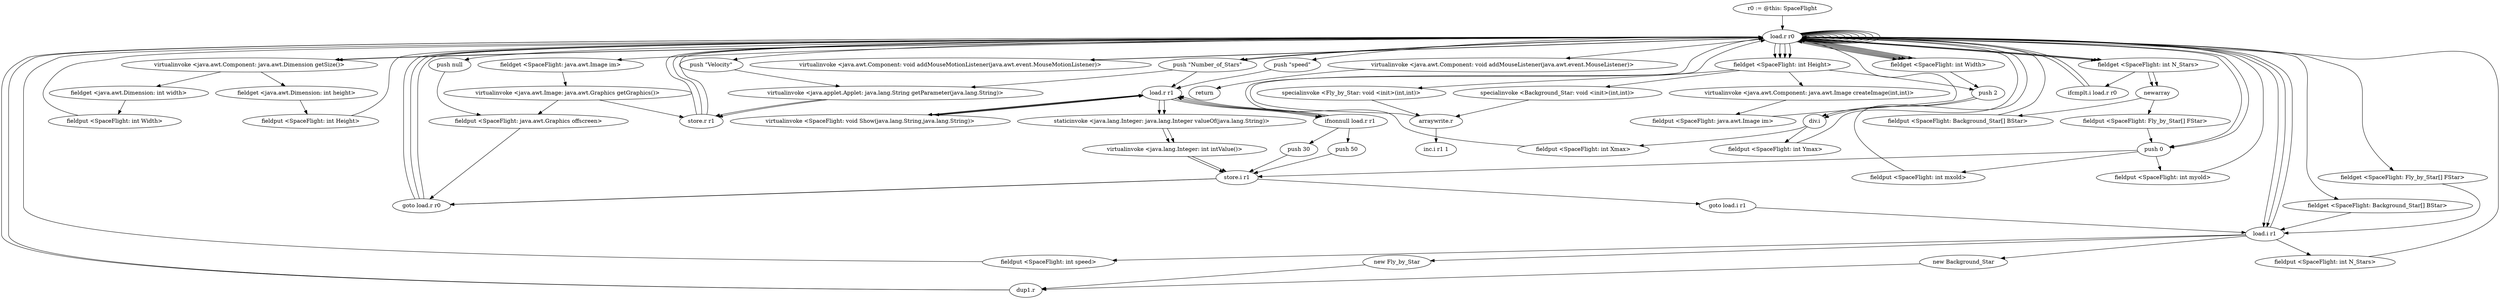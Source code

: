 digraph "" {
    "r0 := @this: SpaceFlight"
    "load.r r0"
    "r0 := @this: SpaceFlight"->"load.r r0";
    "load.r r0"->"load.r r0";
    "virtualinvoke <java.awt.Component: java.awt.Dimension getSize()>"
    "load.r r0"->"virtualinvoke <java.awt.Component: java.awt.Dimension getSize()>";
    "fieldget <java.awt.Dimension: int width>"
    "virtualinvoke <java.awt.Component: java.awt.Dimension getSize()>"->"fieldget <java.awt.Dimension: int width>";
    "fieldput <SpaceFlight: int Width>"
    "fieldget <java.awt.Dimension: int width>"->"fieldput <SpaceFlight: int Width>";
    "fieldput <SpaceFlight: int Width>"->"load.r r0";
    "load.r r0"->"load.r r0";
    "load.r r0"->"virtualinvoke <java.awt.Component: java.awt.Dimension getSize()>";
    "fieldget <java.awt.Dimension: int height>"
    "virtualinvoke <java.awt.Component: java.awt.Dimension getSize()>"->"fieldget <java.awt.Dimension: int height>";
    "fieldput <SpaceFlight: int Height>"
    "fieldget <java.awt.Dimension: int height>"->"fieldput <SpaceFlight: int Height>";
    "fieldput <SpaceFlight: int Height>"->"load.r r0";
    "push \"Velocity\""
    "load.r r0"->"push \"Velocity\"";
    "virtualinvoke <java.applet.Applet: java.lang.String getParameter(java.lang.String)>"
    "push \"Velocity\""->"virtualinvoke <java.applet.Applet: java.lang.String getParameter(java.lang.String)>";
    "store.r r1"
    "virtualinvoke <java.applet.Applet: java.lang.String getParameter(java.lang.String)>"->"store.r r1";
    "store.r r1"->"load.r r0";
    "push \"speed\""
    "load.r r0"->"push \"speed\"";
    "load.r r1"
    "push \"speed\""->"load.r r1";
    "virtualinvoke <SpaceFlight: void Show(java.lang.String,java.lang.String)>"
    "load.r r1"->"virtualinvoke <SpaceFlight: void Show(java.lang.String,java.lang.String)>";
    "virtualinvoke <SpaceFlight: void Show(java.lang.String,java.lang.String)>"->"load.r r1";
    "ifnonnull load.r r1"
    "load.r r1"->"ifnonnull load.r r1";
    "push 50"
    "ifnonnull load.r r1"->"push 50";
    "store.i r1"
    "push 50"->"store.i r1";
    "goto load.r r0"
    "store.i r1"->"goto load.r r0";
    "goto load.r r0"->"load.r r0";
    "load.i r1"
    "load.r r0"->"load.i r1";
    "fieldput <SpaceFlight: int speed>"
    "load.i r1"->"fieldput <SpaceFlight: int speed>";
    "fieldput <SpaceFlight: int speed>"->"load.r r0";
    "push \"Number_of_Stars\""
    "load.r r0"->"push \"Number_of_Stars\"";
    "push \"Number_of_Stars\""->"virtualinvoke <java.applet.Applet: java.lang.String getParameter(java.lang.String)>";
    "virtualinvoke <java.applet.Applet: java.lang.String getParameter(java.lang.String)>"->"store.r r1";
    "store.r r1"->"load.r r0";
    "load.r r0"->"push \"Number_of_Stars\"";
    "push \"Number_of_Stars\""->"load.r r1";
    "load.r r1"->"virtualinvoke <SpaceFlight: void Show(java.lang.String,java.lang.String)>";
    "virtualinvoke <SpaceFlight: void Show(java.lang.String,java.lang.String)>"->"load.r r1";
    "load.r r1"->"ifnonnull load.r r1";
    "push 30"
    "ifnonnull load.r r1"->"push 30";
    "push 30"->"store.i r1";
    "store.i r1"->"goto load.r r0";
    "goto load.r r0"->"load.r r0";
    "load.r r0"->"load.i r1";
    "fieldput <SpaceFlight: int N_Stars>"
    "load.i r1"->"fieldput <SpaceFlight: int N_Stars>";
    "fieldput <SpaceFlight: int N_Stars>"->"load.r r0";
    "load.r r0"->"load.r r0";
    "load.r r0"->"load.r r0";
    "fieldget <SpaceFlight: int Width>"
    "load.r r0"->"fieldget <SpaceFlight: int Width>";
    "fieldget <SpaceFlight: int Width>"->"load.r r0";
    "fieldget <SpaceFlight: int Height>"
    "load.r r0"->"fieldget <SpaceFlight: int Height>";
    "virtualinvoke <java.awt.Component: java.awt.Image createImage(int,int)>"
    "fieldget <SpaceFlight: int Height>"->"virtualinvoke <java.awt.Component: java.awt.Image createImage(int,int)>";
    "fieldput <SpaceFlight: java.awt.Image im>"
    "virtualinvoke <java.awt.Component: java.awt.Image createImage(int,int)>"->"fieldput <SpaceFlight: java.awt.Image im>";
    "fieldput <SpaceFlight: java.awt.Image im>"->"load.r r0";
    "load.r r0"->"load.r r0";
    "fieldget <SpaceFlight: java.awt.Image im>"
    "load.r r0"->"fieldget <SpaceFlight: java.awt.Image im>";
    "virtualinvoke <java.awt.Image: java.awt.Graphics getGraphics()>"
    "fieldget <SpaceFlight: java.awt.Image im>"->"virtualinvoke <java.awt.Image: java.awt.Graphics getGraphics()>";
    "fieldput <SpaceFlight: java.awt.Graphics offscreen>"
    "virtualinvoke <java.awt.Image: java.awt.Graphics getGraphics()>"->"fieldput <SpaceFlight: java.awt.Graphics offscreen>";
    "fieldput <SpaceFlight: java.awt.Graphics offscreen>"->"goto load.r r0";
    "goto load.r r0"->"load.r r0";
    "load.r r0"->"load.r r0";
    "fieldget <SpaceFlight: int N_Stars>"
    "load.r r0"->"fieldget <SpaceFlight: int N_Stars>";
    "newarray"
    "fieldget <SpaceFlight: int N_Stars>"->"newarray";
    "fieldput <SpaceFlight: Background_Star[] BStar>"
    "newarray"->"fieldput <SpaceFlight: Background_Star[] BStar>";
    "fieldput <SpaceFlight: Background_Star[] BStar>"->"load.r r0";
    "load.r r0"->"load.r r0";
    "load.r r0"->"fieldget <SpaceFlight: int N_Stars>";
    "fieldget <SpaceFlight: int N_Stars>"->"newarray";
    "fieldput <SpaceFlight: Fly_by_Star[] FStar>"
    "newarray"->"fieldput <SpaceFlight: Fly_by_Star[] FStar>";
    "push 0"
    "fieldput <SpaceFlight: Fly_by_Star[] FStar>"->"push 0";
    "push 0"->"store.i r1";
    "goto load.i r1"
    "store.i r1"->"goto load.i r1";
    "goto load.i r1"->"load.i r1";
    "load.i r1"->"load.r r0";
    "load.r r0"->"fieldget <SpaceFlight: int N_Stars>";
    "ifcmplt.i load.r r0"
    "fieldget <SpaceFlight: int N_Stars>"->"ifcmplt.i load.r r0";
    "ifcmplt.i load.r r0"->"load.r r0";
    "load.r r0"->"push 0";
    "fieldput <SpaceFlight: int mxold>"
    "push 0"->"fieldput <SpaceFlight: int mxold>";
    "fieldput <SpaceFlight: int mxold>"->"load.r r0";
    "load.r r0"->"push 0";
    "fieldput <SpaceFlight: int myold>"
    "push 0"->"fieldput <SpaceFlight: int myold>";
    "fieldput <SpaceFlight: int myold>"->"load.r r0";
    "load.r r0"->"load.r r0";
    "load.r r0"->"fieldget <SpaceFlight: int Width>";
    "push 2"
    "fieldget <SpaceFlight: int Width>"->"push 2";
    "div.i"
    "push 2"->"div.i";
    "fieldput <SpaceFlight: int Xmax>"
    "div.i"->"fieldput <SpaceFlight: int Xmax>";
    "fieldput <SpaceFlight: int Xmax>"->"load.r r0";
    "load.r r0"->"load.r r0";
    "load.r r0"->"fieldget <SpaceFlight: int Height>";
    "fieldget <SpaceFlight: int Height>"->"push 2";
    "push 2"->"div.i";
    "fieldput <SpaceFlight: int Ymax>"
    "div.i"->"fieldput <SpaceFlight: int Ymax>";
    "fieldput <SpaceFlight: int Ymax>"->"load.r r0";
    "load.r r0"->"load.r r0";
    "virtualinvoke <java.awt.Component: void addMouseMotionListener(java.awt.event.MouseMotionListener)>"
    "load.r r0"->"virtualinvoke <java.awt.Component: void addMouseMotionListener(java.awt.event.MouseMotionListener)>";
    "virtualinvoke <java.awt.Component: void addMouseMotionListener(java.awt.event.MouseMotionListener)>"->"load.r r0";
    "load.r r0"->"load.r r0";
    "virtualinvoke <java.awt.Component: void addMouseListener(java.awt.event.MouseListener)>"
    "load.r r0"->"virtualinvoke <java.awt.Component: void addMouseListener(java.awt.event.MouseListener)>";
    "return"
    "virtualinvoke <java.awt.Component: void addMouseListener(java.awt.event.MouseListener)>"->"return";
    "ifcmplt.i load.r r0"->"load.r r0";
    "fieldget <SpaceFlight: Background_Star[] BStar>"
    "load.r r0"->"fieldget <SpaceFlight: Background_Star[] BStar>";
    "fieldget <SpaceFlight: Background_Star[] BStar>"->"load.i r1";
    "new Background_Star"
    "load.i r1"->"new Background_Star";
    "dup1.r"
    "new Background_Star"->"dup1.r";
    "dup1.r"->"load.r r0";
    "load.r r0"->"fieldget <SpaceFlight: int Width>";
    "fieldget <SpaceFlight: int Width>"->"load.r r0";
    "load.r r0"->"fieldget <SpaceFlight: int Height>";
    "specialinvoke <Background_Star: void <init>(int,int)>"
    "fieldget <SpaceFlight: int Height>"->"specialinvoke <Background_Star: void <init>(int,int)>";
    "arraywrite.r"
    "specialinvoke <Background_Star: void <init>(int,int)>"->"arraywrite.r";
    "arraywrite.r"->"load.r r0";
    "fieldget <SpaceFlight: Fly_by_Star[] FStar>"
    "load.r r0"->"fieldget <SpaceFlight: Fly_by_Star[] FStar>";
    "fieldget <SpaceFlight: Fly_by_Star[] FStar>"->"load.i r1";
    "new Fly_by_Star"
    "load.i r1"->"new Fly_by_Star";
    "new Fly_by_Star"->"dup1.r";
    "dup1.r"->"load.r r0";
    "load.r r0"->"fieldget <SpaceFlight: int Width>";
    "fieldget <SpaceFlight: int Width>"->"load.r r0";
    "load.r r0"->"fieldget <SpaceFlight: int Height>";
    "specialinvoke <Fly_by_Star: void <init>(int,int)>"
    "fieldget <SpaceFlight: int Height>"->"specialinvoke <Fly_by_Star: void <init>(int,int)>";
    "specialinvoke <Fly_by_Star: void <init>(int,int)>"->"arraywrite.r";
    "inc.i r1 1"
    "arraywrite.r"->"inc.i r1 1";
    "virtualinvoke <java.awt.Image: java.awt.Graphics getGraphics()>"->"store.r r1";
    "store.r r1"->"load.r r0";
    "push null"
    "load.r r0"->"push null";
    "push null"->"fieldput <SpaceFlight: java.awt.Graphics offscreen>";
    "ifnonnull load.r r1"->"load.r r1";
    "staticinvoke <java.lang.Integer: java.lang.Integer valueOf(java.lang.String)>"
    "load.r r1"->"staticinvoke <java.lang.Integer: java.lang.Integer valueOf(java.lang.String)>";
    "virtualinvoke <java.lang.Integer: int intValue()>"
    "staticinvoke <java.lang.Integer: java.lang.Integer valueOf(java.lang.String)>"->"virtualinvoke <java.lang.Integer: int intValue()>";
    "virtualinvoke <java.lang.Integer: int intValue()>"->"store.i r1";
    "ifnonnull load.r r1"->"load.r r1";
    "load.r r1"->"staticinvoke <java.lang.Integer: java.lang.Integer valueOf(java.lang.String)>";
    "staticinvoke <java.lang.Integer: java.lang.Integer valueOf(java.lang.String)>"->"virtualinvoke <java.lang.Integer: int intValue()>";
    "virtualinvoke <java.lang.Integer: int intValue()>"->"store.i r1";
}
